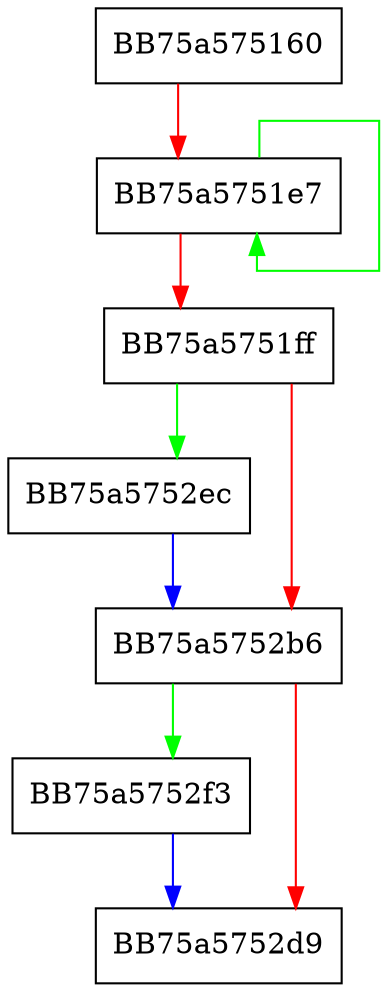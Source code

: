 digraph reset {
  node [shape="box"];
  graph [splines=ortho];
  BB75a575160 -> BB75a5751e7 [color="red"];
  BB75a5751e7 -> BB75a5751e7 [color="green"];
  BB75a5751e7 -> BB75a5751ff [color="red"];
  BB75a5751ff -> BB75a5752ec [color="green"];
  BB75a5751ff -> BB75a5752b6 [color="red"];
  BB75a5752b6 -> BB75a5752f3 [color="green"];
  BB75a5752b6 -> BB75a5752d9 [color="red"];
  BB75a5752ec -> BB75a5752b6 [color="blue"];
  BB75a5752f3 -> BB75a5752d9 [color="blue"];
}